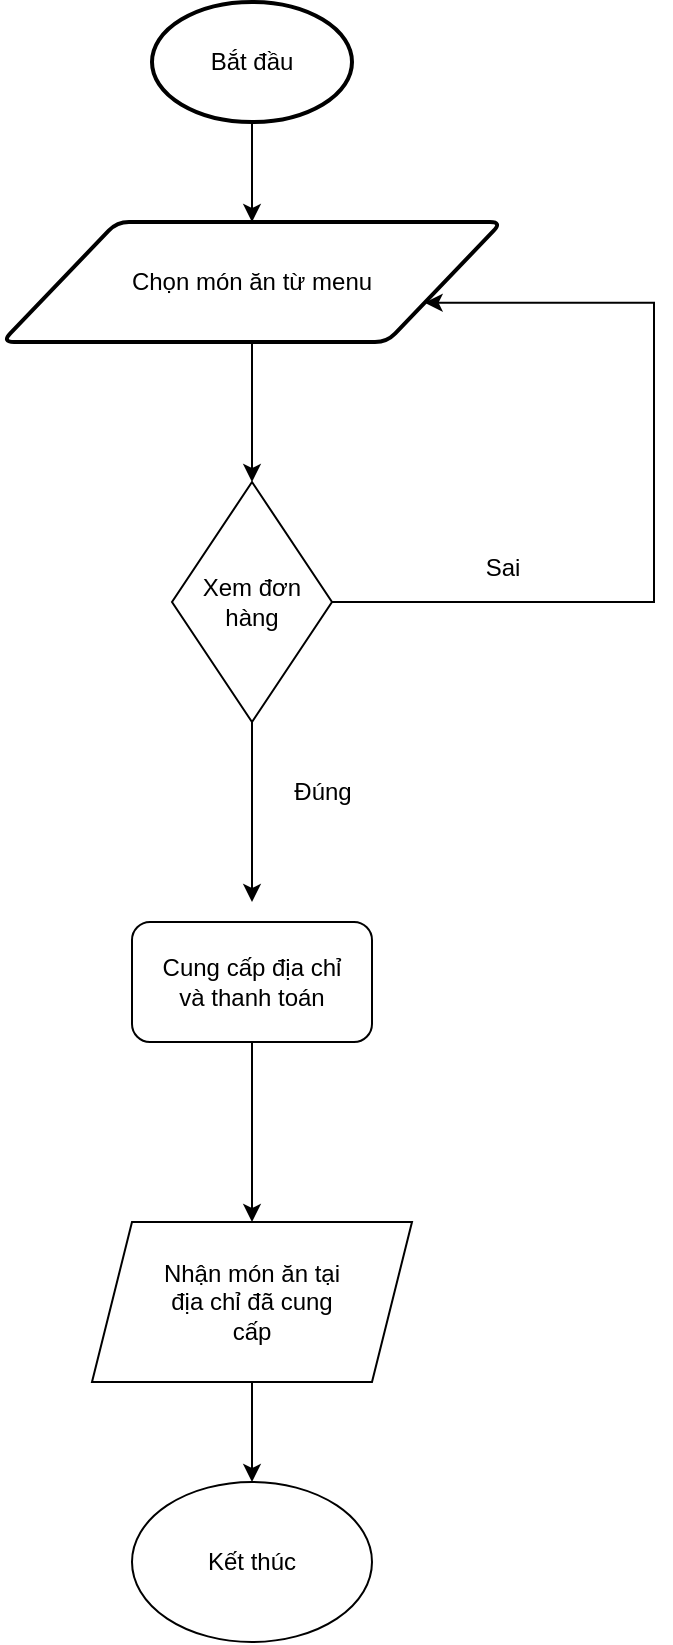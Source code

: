 <mxfile version="28.1.1" pages="5">
  <diagram name="Trang-1" id="wQGng9gNvW990Ntwu7_r">
    <mxGraphModel dx="1034" dy="570" grid="1" gridSize="10" guides="1" tooltips="1" connect="1" arrows="1" fold="1" page="1" pageScale="1" pageWidth="827" pageHeight="1169" math="0" shadow="0">
      <root>
        <mxCell id="0" />
        <mxCell id="1" parent="0" />
        <mxCell id="QSkXwyqMMvuwitW4MSXF-3" style="edgeStyle=orthogonalEdgeStyle;rounded=0;orthogonalLoop=1;jettySize=auto;html=1;" parent="1" source="QSkXwyqMMvuwitW4MSXF-1" target="QSkXwyqMMvuwitW4MSXF-2" edge="1">
          <mxGeometry relative="1" as="geometry" />
        </mxCell>
        <mxCell id="QSkXwyqMMvuwitW4MSXF-1" value="Bắt đầu" style="strokeWidth=2;html=1;shape=mxgraph.flowchart.start_1;whiteSpace=wrap;" parent="1" vertex="1">
          <mxGeometry x="350" y="10" width="100" height="60" as="geometry" />
        </mxCell>
        <mxCell id="oKNlSvF6E2l9cs2zqdZf-2" value="" style="edgeStyle=orthogonalEdgeStyle;rounded=0;orthogonalLoop=1;jettySize=auto;html=1;" edge="1" parent="1" source="QSkXwyqMMvuwitW4MSXF-2">
          <mxGeometry relative="1" as="geometry">
            <mxPoint x="400" y="250" as="targetPoint" />
          </mxGeometry>
        </mxCell>
        <mxCell id="QSkXwyqMMvuwitW4MSXF-2" value="Chọn món ăn từ menu" style="shape=parallelogram;html=1;strokeWidth=2;perimeter=parallelogramPerimeter;whiteSpace=wrap;rounded=1;arcSize=12;size=0.23;" parent="1" vertex="1">
          <mxGeometry x="275" y="120" width="250" height="60" as="geometry" />
        </mxCell>
        <mxCell id="oKNlSvF6E2l9cs2zqdZf-14" style="edgeStyle=orthogonalEdgeStyle;rounded=0;orthogonalLoop=1;jettySize=auto;html=1;exitX=1;exitY=0.5;exitDx=0;exitDy=0;entryX=1;entryY=0.75;entryDx=0;entryDy=0;" edge="1" parent="1" source="oKNlSvF6E2l9cs2zqdZf-13" target="QSkXwyqMMvuwitW4MSXF-2">
          <mxGeometry relative="1" as="geometry">
            <mxPoint x="600" y="150" as="targetPoint" />
            <Array as="points">
              <mxPoint x="601" y="310" />
              <mxPoint x="601" y="160" />
            </Array>
          </mxGeometry>
        </mxCell>
        <mxCell id="oKNlSvF6E2l9cs2zqdZf-19" style="edgeStyle=orthogonalEdgeStyle;rounded=0;orthogonalLoop=1;jettySize=auto;html=1;exitX=0.5;exitY=1;exitDx=0;exitDy=0;" edge="1" parent="1" source="oKNlSvF6E2l9cs2zqdZf-13">
          <mxGeometry relative="1" as="geometry">
            <mxPoint x="400" y="460" as="targetPoint" />
          </mxGeometry>
        </mxCell>
        <mxCell id="oKNlSvF6E2l9cs2zqdZf-13" value="Xem đơn hàng" style="rhombus;whiteSpace=wrap;html=1;" vertex="1" parent="1">
          <mxGeometry x="360" y="250" width="80" height="120" as="geometry" />
        </mxCell>
        <mxCell id="oKNlSvF6E2l9cs2zqdZf-18" value="Sai" style="text;html=1;align=center;verticalAlign=middle;resizable=0;points=[];autosize=1;strokeColor=none;fillColor=none;" vertex="1" parent="1">
          <mxGeometry x="505" y="278" width="40" height="30" as="geometry" />
        </mxCell>
        <mxCell id="oKNlSvF6E2l9cs2zqdZf-20" value="Đúng" style="text;html=1;align=center;verticalAlign=middle;resizable=0;points=[];autosize=1;strokeColor=none;fillColor=none;" vertex="1" parent="1">
          <mxGeometry x="410" y="390" width="50" height="30" as="geometry" />
        </mxCell>
        <mxCell id="oKNlSvF6E2l9cs2zqdZf-23" style="edgeStyle=orthogonalEdgeStyle;rounded=0;orthogonalLoop=1;jettySize=auto;html=1;entryX=0.5;entryY=0;entryDx=0;entryDy=0;" edge="1" parent="1" source="oKNlSvF6E2l9cs2zqdZf-21" target="oKNlSvF6E2l9cs2zqdZf-22">
          <mxGeometry relative="1" as="geometry" />
        </mxCell>
        <mxCell id="oKNlSvF6E2l9cs2zqdZf-21" value="Cung cấp địa chỉ&lt;div&gt;và thanh toán&lt;/div&gt;" style="rounded=1;whiteSpace=wrap;html=1;" vertex="1" parent="1">
          <mxGeometry x="340" y="470" width="120" height="60" as="geometry" />
        </mxCell>
        <mxCell id="oKNlSvF6E2l9cs2zqdZf-24" style="edgeStyle=orthogonalEdgeStyle;rounded=0;orthogonalLoop=1;jettySize=auto;html=1;" edge="1" parent="1" source="oKNlSvF6E2l9cs2zqdZf-22">
          <mxGeometry relative="1" as="geometry">
            <mxPoint x="400" y="750" as="targetPoint" />
          </mxGeometry>
        </mxCell>
        <mxCell id="oKNlSvF6E2l9cs2zqdZf-22" value="Nhận món ăn tại&lt;div&gt;địa chỉ đã cung&lt;/div&gt;&lt;div&gt;cấp&lt;/div&gt;" style="shape=parallelogram;perimeter=parallelogramPerimeter;whiteSpace=wrap;html=1;fixedSize=1;" vertex="1" parent="1">
          <mxGeometry x="320" y="620" width="160" height="80" as="geometry" />
        </mxCell>
        <mxCell id="oKNlSvF6E2l9cs2zqdZf-27" value="Kết thúc" style="ellipse;whiteSpace=wrap;html=1;" vertex="1" parent="1">
          <mxGeometry x="340" y="750" width="120" height="80" as="geometry" />
        </mxCell>
      </root>
    </mxGraphModel>
  </diagram>
  <diagram id="xDPhoc0WuL5WSoCnLqaA" name="Trang-2">
    <mxGraphModel dx="1216" dy="671" grid="1" gridSize="10" guides="1" tooltips="1" connect="1" arrows="1" fold="1" page="1" pageScale="1" pageWidth="827" pageHeight="1169" math="0" shadow="0">
      <root>
        <mxCell id="0" />
        <mxCell id="1" parent="0" />
        <mxCell id="BR72Pn4bP-lK6x3WozpT-18" style="edgeStyle=orthogonalEdgeStyle;rounded=0;orthogonalLoop=1;jettySize=auto;html=1;" edge="1" parent="1" source="BR72Pn4bP-lK6x3WozpT-19" target="BR72Pn4bP-lK6x3WozpT-21">
          <mxGeometry relative="1" as="geometry" />
        </mxCell>
        <mxCell id="BR72Pn4bP-lK6x3WozpT-19" value="Bắt đầu" style="ellipse;whiteSpace=wrap;html=1;" vertex="1" parent="1">
          <mxGeometry x="200" y="140" width="120" height="80" as="geometry" />
        </mxCell>
        <mxCell id="BR72Pn4bP-lK6x3WozpT-20" style="edgeStyle=orthogonalEdgeStyle;rounded=0;orthogonalLoop=1;jettySize=auto;html=1;" edge="1" parent="1" source="BR72Pn4bP-lK6x3WozpT-21" target="BR72Pn4bP-lK6x3WozpT-24">
          <mxGeometry relative="1" as="geometry">
            <mxPoint x="266" y="410" as="targetPoint" />
            <Array as="points">
              <mxPoint x="260" y="420" />
              <mxPoint x="260" y="420" />
            </Array>
          </mxGeometry>
        </mxCell>
        <mxCell id="BR72Pn4bP-lK6x3WozpT-21" value="Vào của và tìm đồ" style="rounded=1;whiteSpace=wrap;html=1;" vertex="1" parent="1">
          <mxGeometry x="200" y="280" width="120" height="60" as="geometry" />
        </mxCell>
        <mxCell id="BR72Pn4bP-lK6x3WozpT-22" style="edgeStyle=orthogonalEdgeStyle;rounded=0;orthogonalLoop=1;jettySize=auto;html=1;" edge="1" parent="1" source="BR72Pn4bP-lK6x3WozpT-24" target="BR72Pn4bP-lK6x3WozpT-30">
          <mxGeometry relative="1" as="geometry">
            <mxPoint x="426" y="470" as="targetPoint" />
          </mxGeometry>
        </mxCell>
        <mxCell id="BR72Pn4bP-lK6x3WozpT-23" style="edgeStyle=orthogonalEdgeStyle;rounded=0;orthogonalLoop=1;jettySize=auto;html=1;" edge="1" parent="1" source="BR72Pn4bP-lK6x3WozpT-24" target="BR72Pn4bP-lK6x3WozpT-26">
          <mxGeometry relative="1" as="geometry" />
        </mxCell>
        <mxCell id="BR72Pn4bP-lK6x3WozpT-24" value="Đồ có trong của hàng" style="rhombus;whiteSpace=wrap;html=1;" vertex="1" parent="1">
          <mxGeometry x="204" y="410" width="112" height="120" as="geometry" />
        </mxCell>
        <mxCell id="BR72Pn4bP-lK6x3WozpT-25" style="edgeStyle=orthogonalEdgeStyle;rounded=0;orthogonalLoop=1;jettySize=auto;html=1;" edge="1" parent="1" source="BR72Pn4bP-lK6x3WozpT-26" target="BR72Pn4bP-lK6x3WozpT-28">
          <mxGeometry relative="1" as="geometry">
            <mxPoint x="260" y="710" as="targetPoint" />
          </mxGeometry>
        </mxCell>
        <mxCell id="BR72Pn4bP-lK6x3WozpT-26" value="Mua&amp;nbsp;" style="rounded=1;whiteSpace=wrap;html=1;" vertex="1" parent="1">
          <mxGeometry x="200" y="630" width="120" height="60" as="geometry" />
        </mxCell>
        <mxCell id="BR72Pn4bP-lK6x3WozpT-27" value="Đúng" style="text;html=1;align=center;verticalAlign=middle;resizable=0;points=[];autosize=1;strokeColor=none;fillColor=none;" vertex="1" parent="1">
          <mxGeometry x="266" y="530" width="50" height="30" as="geometry" />
        </mxCell>
        <mxCell id="BR72Pn4bP-lK6x3WozpT-28" value="Kết thúc" style="ellipse;whiteSpace=wrap;html=1;" vertex="1" parent="1">
          <mxGeometry x="200" y="780" width="120" height="80" as="geometry" />
        </mxCell>
        <mxCell id="BR72Pn4bP-lK6x3WozpT-29" style="edgeStyle=orthogonalEdgeStyle;rounded=0;orthogonalLoop=1;jettySize=auto;html=1;entryX=1;entryY=0.75;entryDx=0;entryDy=0;" edge="1" parent="1" source="BR72Pn4bP-lK6x3WozpT-30" target="BR72Pn4bP-lK6x3WozpT-26">
          <mxGeometry relative="1" as="geometry">
            <mxPoint x="461" y="600" as="targetPoint" />
            <Array as="points">
              <mxPoint x="461" y="675" />
            </Array>
          </mxGeometry>
        </mxCell>
        <mxCell id="BR72Pn4bP-lK6x3WozpT-32" style="edgeStyle=orthogonalEdgeStyle;rounded=0;orthogonalLoop=1;jettySize=auto;html=1;" edge="1" parent="1" source="BR72Pn4bP-lK6x3WozpT-30" target="BR72Pn4bP-lK6x3WozpT-33">
          <mxGeometry relative="1" as="geometry">
            <mxPoint x="610" y="470" as="targetPoint" />
          </mxGeometry>
        </mxCell>
        <mxCell id="BR72Pn4bP-lK6x3WozpT-30" value="Hỏi nhân viên" style="rhombus;whiteSpace=wrap;html=1;" vertex="1" parent="1">
          <mxGeometry x="406" y="410" width="110" height="120" as="geometry" />
        </mxCell>
        <mxCell id="BR72Pn4bP-lK6x3WozpT-31" value="Đúng" style="text;html=1;align=center;verticalAlign=middle;resizable=0;points=[];autosize=1;strokeColor=none;fillColor=none;" vertex="1" parent="1">
          <mxGeometry x="466" y="580" width="50" height="30" as="geometry" />
        </mxCell>
        <mxCell id="BR72Pn4bP-lK6x3WozpT-33" value="Rời đi" style="rounded=1;whiteSpace=wrap;html=1;" vertex="1" parent="1">
          <mxGeometry x="610" y="440" width="120" height="60" as="geometry" />
        </mxCell>
      </root>
    </mxGraphModel>
  </diagram>
  <diagram id="bpfGtvkBGz5upvD_gZnz" name="Trang-3">
    <mxGraphModel dx="1034" dy="570" grid="1" gridSize="10" guides="1" tooltips="1" connect="1" arrows="1" fold="1" page="1" pageScale="1" pageWidth="827" pageHeight="1169" math="0" shadow="0">
      <root>
        <mxCell id="0" />
        <mxCell id="1" parent="0" />
        <mxCell id="GwVtiT7e85ElCyionzDr-3" style="edgeStyle=orthogonalEdgeStyle;rounded=0;orthogonalLoop=1;jettySize=auto;html=1;" edge="1" parent="1" source="GwVtiT7e85ElCyionzDr-1" target="GwVtiT7e85ElCyionzDr-2">
          <mxGeometry relative="1" as="geometry" />
        </mxCell>
        <mxCell id="GwVtiT7e85ElCyionzDr-1" value="Bắt đầu" style="ellipse;whiteSpace=wrap;html=1;" vertex="1" parent="1">
          <mxGeometry x="260" y="40" width="120" height="80" as="geometry" />
        </mxCell>
        <mxCell id="GwVtiT7e85ElCyionzDr-5" style="edgeStyle=orthogonalEdgeStyle;rounded=0;orthogonalLoop=1;jettySize=auto;html=1;" edge="1" parent="1" source="GwVtiT7e85ElCyionzDr-2" target="GwVtiT7e85ElCyionzDr-4">
          <mxGeometry relative="1" as="geometry" />
        </mxCell>
        <mxCell id="GwVtiT7e85ElCyionzDr-2" value="Nhập thông tin" style="shape=parallelogram;perimeter=parallelogramPerimeter;whiteSpace=wrap;html=1;fixedSize=1;" vertex="1" parent="1">
          <mxGeometry x="260" y="190" width="120" height="60" as="geometry" />
        </mxCell>
        <mxCell id="GwVtiT7e85ElCyionzDr-8" style="edgeStyle=orthogonalEdgeStyle;rounded=0;orthogonalLoop=1;jettySize=auto;html=1;" edge="1" parent="1" source="GwVtiT7e85ElCyionzDr-4" target="GwVtiT7e85ElCyionzDr-7">
          <mxGeometry relative="1" as="geometry" />
        </mxCell>
        <mxCell id="GwVtiT7e85ElCyionzDr-14" style="edgeStyle=orthogonalEdgeStyle;rounded=0;orthogonalLoop=1;jettySize=auto;html=1;" edge="1" parent="1" source="GwVtiT7e85ElCyionzDr-4" target="GwVtiT7e85ElCyionzDr-13">
          <mxGeometry relative="1" as="geometry" />
        </mxCell>
        <mxCell id="GwVtiT7e85ElCyionzDr-4" value="Hợp lệ&amp;nbsp;" style="rhombus;whiteSpace=wrap;html=1;" vertex="1" parent="1">
          <mxGeometry x="260" y="330" width="120" height="120" as="geometry" />
        </mxCell>
        <mxCell id="GwVtiT7e85ElCyionzDr-10" style="edgeStyle=orthogonalEdgeStyle;rounded=0;orthogonalLoop=1;jettySize=auto;html=1;" edge="1" parent="1" source="GwVtiT7e85ElCyionzDr-7" target="GwVtiT7e85ElCyionzDr-9">
          <mxGeometry relative="1" as="geometry" />
        </mxCell>
        <mxCell id="GwVtiT7e85ElCyionzDr-7" value="Đăng ký tài khoản" style="rounded=1;whiteSpace=wrap;html=1;" vertex="1" parent="1">
          <mxGeometry x="260" y="540" width="120" height="60" as="geometry" />
        </mxCell>
        <mxCell id="GwVtiT7e85ElCyionzDr-9" value="Kết thúc" style="ellipse;whiteSpace=wrap;html=1;" vertex="1" parent="1">
          <mxGeometry x="260" y="690" width="120" height="80" as="geometry" />
        </mxCell>
        <mxCell id="GwVtiT7e85ElCyionzDr-11" value="Đúng" style="text;html=1;align=center;verticalAlign=middle;resizable=0;points=[];autosize=1;strokeColor=none;fillColor=none;" vertex="1" parent="1">
          <mxGeometry x="330" y="470" width="50" height="30" as="geometry" />
        </mxCell>
        <mxCell id="GwVtiT7e85ElCyionzDr-16" style="edgeStyle=orthogonalEdgeStyle;rounded=0;orthogonalLoop=1;jettySize=auto;html=1;exitX=0.5;exitY=0;exitDx=0;exitDy=0;" edge="1" parent="1" source="GwVtiT7e85ElCyionzDr-13">
          <mxGeometry relative="1" as="geometry">
            <mxPoint x="320" y="160" as="targetPoint" />
            <mxPoint x="490" y="400" as="sourcePoint" />
            <Array as="points">
              <mxPoint x="540" y="160" />
            </Array>
          </mxGeometry>
        </mxCell>
        <mxCell id="GwVtiT7e85ElCyionzDr-13" value="Báo lỗi" style="shape=parallelogram;perimeter=parallelogramPerimeter;whiteSpace=wrap;html=1;fixedSize=1;" vertex="1" parent="1">
          <mxGeometry x="480" y="360" width="120" height="60" as="geometry" />
        </mxCell>
        <mxCell id="GwVtiT7e85ElCyionzDr-17" value="Sai" style="text;html=1;align=center;verticalAlign=middle;resizable=0;points=[];autosize=1;strokeColor=none;fillColor=none;" vertex="1" parent="1">
          <mxGeometry x="400" y="348" width="40" height="30" as="geometry" />
        </mxCell>
      </root>
    </mxGraphModel>
  </diagram>
  <diagram id="zAT-LiKe1CqLUb-5mxOM" name="Trang-4">
    <mxGraphModel dx="1034" dy="570" grid="1" gridSize="10" guides="1" tooltips="1" connect="1" arrows="1" fold="1" page="1" pageScale="1" pageWidth="827" pageHeight="1169" math="0" shadow="0">
      <root>
        <mxCell id="0" />
        <mxCell id="1" parent="0" />
        <mxCell id="Au-wQXapqR6UTrn6MMBG-3" style="edgeStyle=orthogonalEdgeStyle;rounded=0;orthogonalLoop=1;jettySize=auto;html=1;" edge="1" parent="1" source="Au-wQXapqR6UTrn6MMBG-1" target="Au-wQXapqR6UTrn6MMBG-2">
          <mxGeometry relative="1" as="geometry" />
        </mxCell>
        <mxCell id="Au-wQXapqR6UTrn6MMBG-1" value="Bắt đầu" style="ellipse;whiteSpace=wrap;html=1;" vertex="1" parent="1">
          <mxGeometry x="170" y="80" width="120" height="80" as="geometry" />
        </mxCell>
        <mxCell id="Au-wQXapqR6UTrn6MMBG-6" style="edgeStyle=orthogonalEdgeStyle;rounded=0;orthogonalLoop=1;jettySize=auto;html=1;" edge="1" parent="1" source="Au-wQXapqR6UTrn6MMBG-2" target="Au-wQXapqR6UTrn6MMBG-5">
          <mxGeometry relative="1" as="geometry" />
        </mxCell>
        <mxCell id="Au-wQXapqR6UTrn6MMBG-2" value="Công việc cần làm trong ngày" style="shape=parallelogram;perimeter=parallelogramPerimeter;whiteSpace=wrap;html=1;fixedSize=1;" vertex="1" parent="1">
          <mxGeometry x="130" y="250" width="200" height="60" as="geometry" />
        </mxCell>
        <mxCell id="Au-wQXapqR6UTrn6MMBG-10" style="edgeStyle=orthogonalEdgeStyle;rounded=0;orthogonalLoop=1;jettySize=auto;html=1;" edge="1" parent="1" source="Au-wQXapqR6UTrn6MMBG-5" target="Au-wQXapqR6UTrn6MMBG-9">
          <mxGeometry relative="1" as="geometry" />
        </mxCell>
        <mxCell id="Au-wQXapqR6UTrn6MMBG-5" value="Sắp xếp thứ tự công việc cần làm" style="rounded=1;whiteSpace=wrap;html=1;" vertex="1" parent="1">
          <mxGeometry x="170" y="380" width="120" height="60" as="geometry" />
        </mxCell>
        <mxCell id="Au-wQXapqR6UTrn6MMBG-12" style="edgeStyle=orthogonalEdgeStyle;rounded=0;orthogonalLoop=1;jettySize=auto;html=1;" edge="1" parent="1" source="Au-wQXapqR6UTrn6MMBG-9" target="Au-wQXapqR6UTrn6MMBG-11">
          <mxGeometry relative="1" as="geometry" />
        </mxCell>
        <mxCell id="Au-wQXapqR6UTrn6MMBG-9" value="đánh đấu công việc đã làm xong" style="shape=parallelogram;perimeter=parallelogramPerimeter;whiteSpace=wrap;html=1;fixedSize=1;" vertex="1" parent="1">
          <mxGeometry x="145" y="530" width="170" height="75" as="geometry" />
        </mxCell>
        <mxCell id="Au-wQXapqR6UTrn6MMBG-13" style="edgeStyle=orthogonalEdgeStyle;rounded=0;orthogonalLoop=1;jettySize=auto;html=1;" edge="1" parent="1" source="Au-wQXapqR6UTrn6MMBG-11">
          <mxGeometry relative="1" as="geometry">
            <mxPoint x="230" y="920" as="targetPoint" />
          </mxGeometry>
        </mxCell>
        <mxCell id="Au-wQXapqR6UTrn6MMBG-18" style="edgeStyle=orthogonalEdgeStyle;rounded=0;orthogonalLoop=1;jettySize=auto;html=1;" edge="1" parent="1" source="Au-wQXapqR6UTrn6MMBG-11" target="Au-wQXapqR6UTrn6MMBG-17">
          <mxGeometry relative="1" as="geometry" />
        </mxCell>
        <mxCell id="Au-wQXapqR6UTrn6MMBG-11" value="công việc chưa làm xong" style="rhombus;whiteSpace=wrap;html=1;" vertex="1" parent="1">
          <mxGeometry x="190" y="690" width="80" height="130" as="geometry" />
        </mxCell>
        <mxCell id="Au-wQXapqR6UTrn6MMBG-14" value="sai" style="text;html=1;align=center;verticalAlign=middle;resizable=0;points=[];autosize=1;strokeColor=none;fillColor=none;" vertex="1" parent="1">
          <mxGeometry x="230" y="858" width="40" height="30" as="geometry" />
        </mxCell>
        <mxCell id="Au-wQXapqR6UTrn6MMBG-22" style="edgeStyle=orthogonalEdgeStyle;rounded=0;orthogonalLoop=1;jettySize=auto;html=1;" edge="1" parent="1" source="Au-wQXapqR6UTrn6MMBG-15" target="Au-wQXapqR6UTrn6MMBG-21">
          <mxGeometry relative="1" as="geometry" />
        </mxCell>
        <mxCell id="Au-wQXapqR6UTrn6MMBG-15" value="Kết thúc ngày làm việc" style="rounded=1;whiteSpace=wrap;html=1;" vertex="1" parent="1">
          <mxGeometry x="170" y="920" width="120" height="60" as="geometry" />
        </mxCell>
        <mxCell id="Au-wQXapqR6UTrn6MMBG-20" style="edgeStyle=orthogonalEdgeStyle;rounded=0;orthogonalLoop=1;jettySize=auto;html=1;" edge="1" parent="1" source="Au-wQXapqR6UTrn6MMBG-17">
          <mxGeometry relative="1" as="geometry">
            <mxPoint x="230" y="510" as="targetPoint" />
            <Array as="points">
              <mxPoint x="474" y="510" />
            </Array>
          </mxGeometry>
        </mxCell>
        <mxCell id="Au-wQXapqR6UTrn6MMBG-17" value="Làm xong công việc" style="rounded=1;whiteSpace=wrap;html=1;" vertex="1" parent="1">
          <mxGeometry x="414" y="725" width="120" height="60" as="geometry" />
        </mxCell>
        <mxCell id="Au-wQXapqR6UTrn6MMBG-19" value="Đúng" style="text;html=1;align=center;verticalAlign=middle;resizable=0;points=[];autosize=1;strokeColor=none;fillColor=none;" vertex="1" parent="1">
          <mxGeometry x="305" y="760" width="50" height="30" as="geometry" />
        </mxCell>
        <mxCell id="Au-wQXapqR6UTrn6MMBG-21" value="Kết thúc" style="ellipse;whiteSpace=wrap;html=1;" vertex="1" parent="1">
          <mxGeometry x="170" y="1040" width="120" height="80" as="geometry" />
        </mxCell>
      </root>
    </mxGraphModel>
  </diagram>
  <diagram id="RD_oV3GR128GCKafP0VA" name="Trang-5">
    <mxGraphModel dx="1034" dy="570" grid="1" gridSize="10" guides="1" tooltips="1" connect="1" arrows="1" fold="1" page="1" pageScale="1" pageWidth="827" pageHeight="1169" math="0" shadow="0">
      <root>
        <mxCell id="0" />
        <mxCell id="1" parent="0" />
      </root>
    </mxGraphModel>
  </diagram>
</mxfile>
